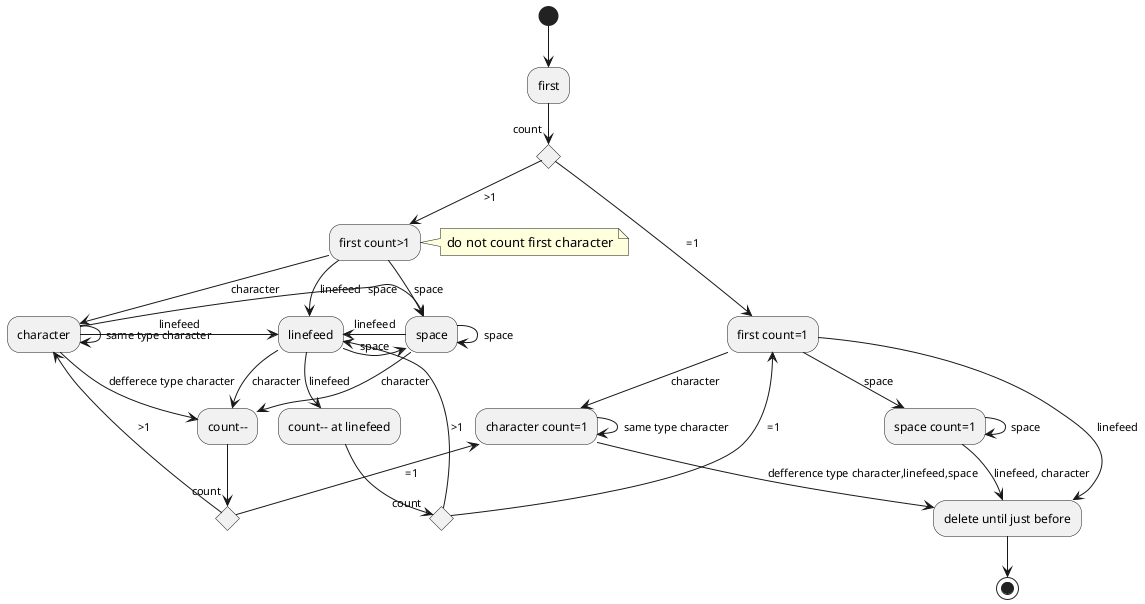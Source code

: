 @startuml

(*) --> first
if "count" then
--> [ =1] "first count=1"
else
--> [>1] "first count>1"
note right :do not count first character
end if

"first count=1" --> [character] "character count=1"
"first count=1" --> [space] "space count=1"
"first count=1" --> [linefeed] "delete until just before"
"character count=1" --> [defference type character,linefeed,space] "delete until just before"
"character count=1" -> [same type character] "character count=1"
"space count=1" -> [space] "space count=1"
"space count=1" --> [linefeed, character] "delete until just before"
"delete until just before" --> (*)

"first count>1" --> [character] "character"
"first count>1" --> [space] "space"
"first count>1" --> [linefeed] "linefeed"
"character" --> [defferece type character] "count--"
if "count" then
-up-> [ =1] "character count=1"
else
-up-> [>1] "character"
end if
"character" -> [same type character] "character"
"character" -> [space] "space"
"character" -> [linefeed] "linefeed"
"space" --> [character] "count--"
"space" -> [space] "space"
"space" -> [linefeed] linefeed
"linefeed" -down-> [linefeed] "count-- at linefeed"
if "count" then
-up-> [ =1] "first count=1"
else
-up-> [>1] "linefeed"
end if
"linefeed" --> [character] "count--"
"linefeed" -> [space] "space"

@enduml